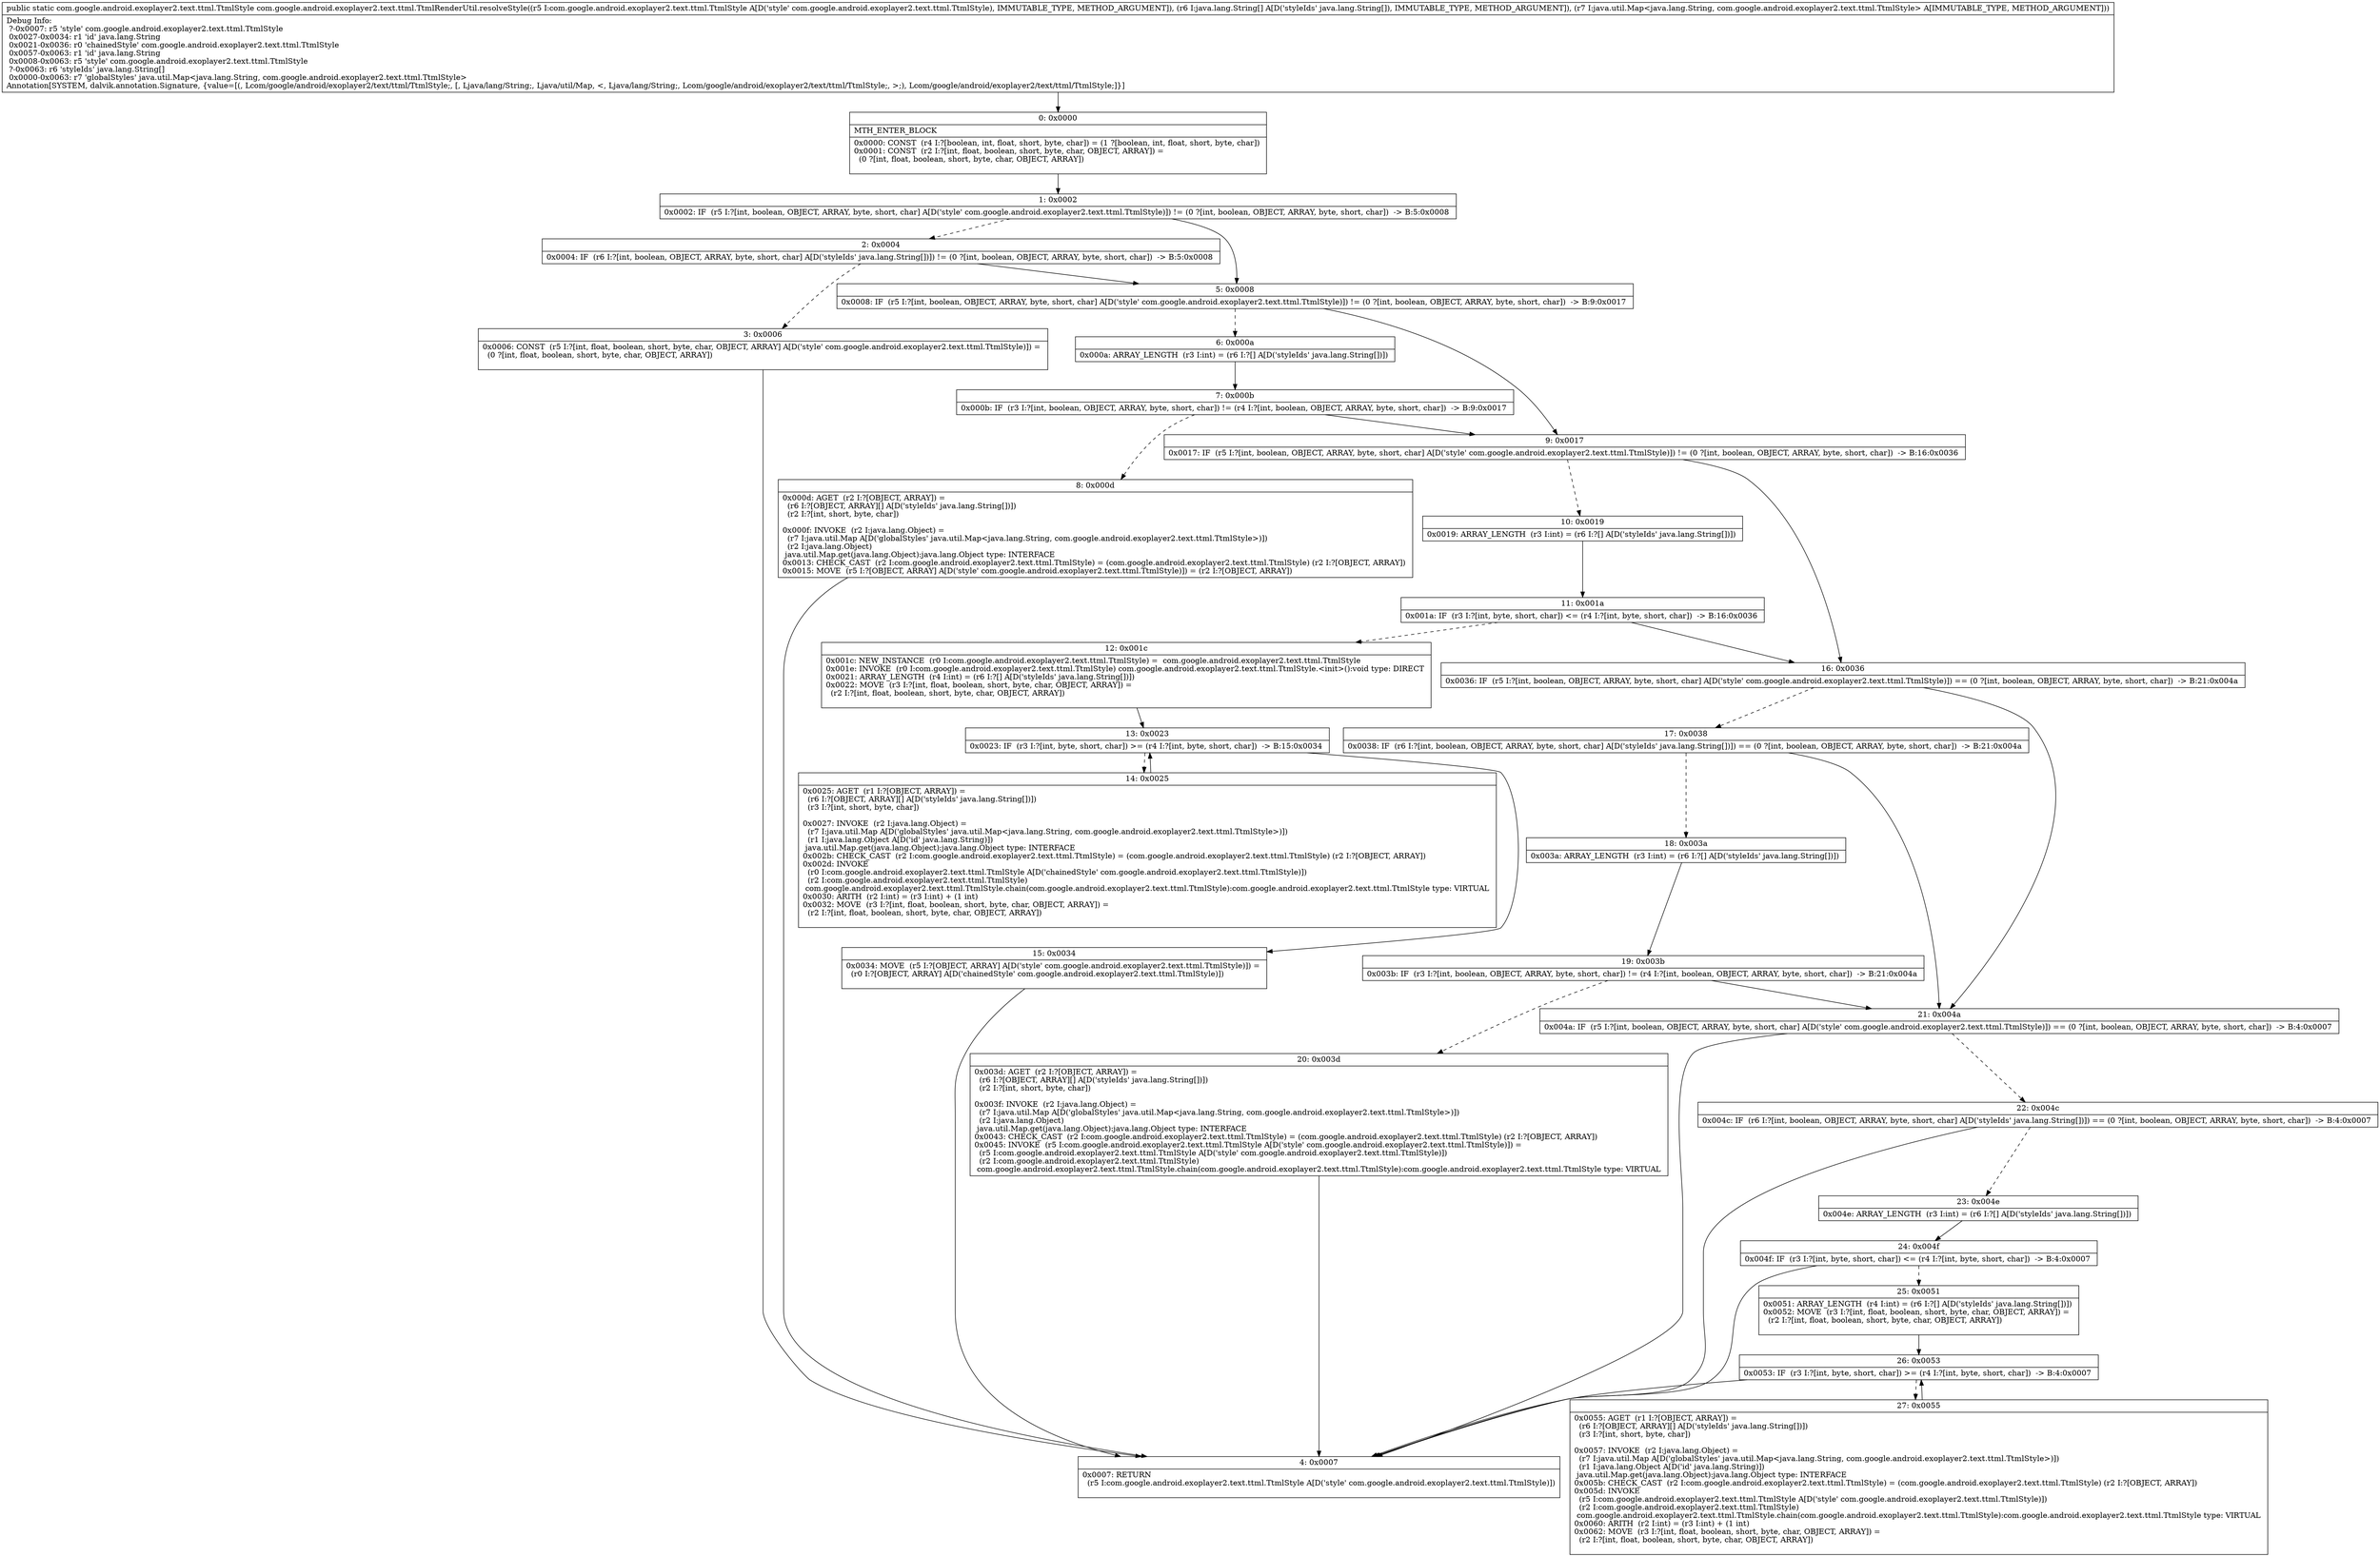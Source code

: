 digraph "CFG forcom.google.android.exoplayer2.text.ttml.TtmlRenderUtil.resolveStyle(Lcom\/google\/android\/exoplayer2\/text\/ttml\/TtmlStyle;[Ljava\/lang\/String;Ljava\/util\/Map;)Lcom\/google\/android\/exoplayer2\/text\/ttml\/TtmlStyle;" {
Node_0 [shape=record,label="{0\:\ 0x0000|MTH_ENTER_BLOCK\l|0x0000: CONST  (r4 I:?[boolean, int, float, short, byte, char]) = (1 ?[boolean, int, float, short, byte, char]) \l0x0001: CONST  (r2 I:?[int, float, boolean, short, byte, char, OBJECT, ARRAY]) = \l  (0 ?[int, float, boolean, short, byte, char, OBJECT, ARRAY])\l \l}"];
Node_1 [shape=record,label="{1\:\ 0x0002|0x0002: IF  (r5 I:?[int, boolean, OBJECT, ARRAY, byte, short, char] A[D('style' com.google.android.exoplayer2.text.ttml.TtmlStyle)]) != (0 ?[int, boolean, OBJECT, ARRAY, byte, short, char])  \-\> B:5:0x0008 \l}"];
Node_2 [shape=record,label="{2\:\ 0x0004|0x0004: IF  (r6 I:?[int, boolean, OBJECT, ARRAY, byte, short, char] A[D('styleIds' java.lang.String[])]) != (0 ?[int, boolean, OBJECT, ARRAY, byte, short, char])  \-\> B:5:0x0008 \l}"];
Node_3 [shape=record,label="{3\:\ 0x0006|0x0006: CONST  (r5 I:?[int, float, boolean, short, byte, char, OBJECT, ARRAY] A[D('style' com.google.android.exoplayer2.text.ttml.TtmlStyle)]) = \l  (0 ?[int, float, boolean, short, byte, char, OBJECT, ARRAY])\l \l}"];
Node_4 [shape=record,label="{4\:\ 0x0007|0x0007: RETURN  \l  (r5 I:com.google.android.exoplayer2.text.ttml.TtmlStyle A[D('style' com.google.android.exoplayer2.text.ttml.TtmlStyle)])\l \l}"];
Node_5 [shape=record,label="{5\:\ 0x0008|0x0008: IF  (r5 I:?[int, boolean, OBJECT, ARRAY, byte, short, char] A[D('style' com.google.android.exoplayer2.text.ttml.TtmlStyle)]) != (0 ?[int, boolean, OBJECT, ARRAY, byte, short, char])  \-\> B:9:0x0017 \l}"];
Node_6 [shape=record,label="{6\:\ 0x000a|0x000a: ARRAY_LENGTH  (r3 I:int) = (r6 I:?[] A[D('styleIds' java.lang.String[])]) \l}"];
Node_7 [shape=record,label="{7\:\ 0x000b|0x000b: IF  (r3 I:?[int, boolean, OBJECT, ARRAY, byte, short, char]) != (r4 I:?[int, boolean, OBJECT, ARRAY, byte, short, char])  \-\> B:9:0x0017 \l}"];
Node_8 [shape=record,label="{8\:\ 0x000d|0x000d: AGET  (r2 I:?[OBJECT, ARRAY]) = \l  (r6 I:?[OBJECT, ARRAY][] A[D('styleIds' java.lang.String[])])\l  (r2 I:?[int, short, byte, char])\l \l0x000f: INVOKE  (r2 I:java.lang.Object) = \l  (r7 I:java.util.Map A[D('globalStyles' java.util.Map\<java.lang.String, com.google.android.exoplayer2.text.ttml.TtmlStyle\>)])\l  (r2 I:java.lang.Object)\l java.util.Map.get(java.lang.Object):java.lang.Object type: INTERFACE \l0x0013: CHECK_CAST  (r2 I:com.google.android.exoplayer2.text.ttml.TtmlStyle) = (com.google.android.exoplayer2.text.ttml.TtmlStyle) (r2 I:?[OBJECT, ARRAY]) \l0x0015: MOVE  (r5 I:?[OBJECT, ARRAY] A[D('style' com.google.android.exoplayer2.text.ttml.TtmlStyle)]) = (r2 I:?[OBJECT, ARRAY]) \l}"];
Node_9 [shape=record,label="{9\:\ 0x0017|0x0017: IF  (r5 I:?[int, boolean, OBJECT, ARRAY, byte, short, char] A[D('style' com.google.android.exoplayer2.text.ttml.TtmlStyle)]) != (0 ?[int, boolean, OBJECT, ARRAY, byte, short, char])  \-\> B:16:0x0036 \l}"];
Node_10 [shape=record,label="{10\:\ 0x0019|0x0019: ARRAY_LENGTH  (r3 I:int) = (r6 I:?[] A[D('styleIds' java.lang.String[])]) \l}"];
Node_11 [shape=record,label="{11\:\ 0x001a|0x001a: IF  (r3 I:?[int, byte, short, char]) \<= (r4 I:?[int, byte, short, char])  \-\> B:16:0x0036 \l}"];
Node_12 [shape=record,label="{12\:\ 0x001c|0x001c: NEW_INSTANCE  (r0 I:com.google.android.exoplayer2.text.ttml.TtmlStyle) =  com.google.android.exoplayer2.text.ttml.TtmlStyle \l0x001e: INVOKE  (r0 I:com.google.android.exoplayer2.text.ttml.TtmlStyle) com.google.android.exoplayer2.text.ttml.TtmlStyle.\<init\>():void type: DIRECT \l0x0021: ARRAY_LENGTH  (r4 I:int) = (r6 I:?[] A[D('styleIds' java.lang.String[])]) \l0x0022: MOVE  (r3 I:?[int, float, boolean, short, byte, char, OBJECT, ARRAY]) = \l  (r2 I:?[int, float, boolean, short, byte, char, OBJECT, ARRAY])\l \l}"];
Node_13 [shape=record,label="{13\:\ 0x0023|0x0023: IF  (r3 I:?[int, byte, short, char]) \>= (r4 I:?[int, byte, short, char])  \-\> B:15:0x0034 \l}"];
Node_14 [shape=record,label="{14\:\ 0x0025|0x0025: AGET  (r1 I:?[OBJECT, ARRAY]) = \l  (r6 I:?[OBJECT, ARRAY][] A[D('styleIds' java.lang.String[])])\l  (r3 I:?[int, short, byte, char])\l \l0x0027: INVOKE  (r2 I:java.lang.Object) = \l  (r7 I:java.util.Map A[D('globalStyles' java.util.Map\<java.lang.String, com.google.android.exoplayer2.text.ttml.TtmlStyle\>)])\l  (r1 I:java.lang.Object A[D('id' java.lang.String)])\l java.util.Map.get(java.lang.Object):java.lang.Object type: INTERFACE \l0x002b: CHECK_CAST  (r2 I:com.google.android.exoplayer2.text.ttml.TtmlStyle) = (com.google.android.exoplayer2.text.ttml.TtmlStyle) (r2 I:?[OBJECT, ARRAY]) \l0x002d: INVOKE  \l  (r0 I:com.google.android.exoplayer2.text.ttml.TtmlStyle A[D('chainedStyle' com.google.android.exoplayer2.text.ttml.TtmlStyle)])\l  (r2 I:com.google.android.exoplayer2.text.ttml.TtmlStyle)\l com.google.android.exoplayer2.text.ttml.TtmlStyle.chain(com.google.android.exoplayer2.text.ttml.TtmlStyle):com.google.android.exoplayer2.text.ttml.TtmlStyle type: VIRTUAL \l0x0030: ARITH  (r2 I:int) = (r3 I:int) + (1 int) \l0x0032: MOVE  (r3 I:?[int, float, boolean, short, byte, char, OBJECT, ARRAY]) = \l  (r2 I:?[int, float, boolean, short, byte, char, OBJECT, ARRAY])\l \l}"];
Node_15 [shape=record,label="{15\:\ 0x0034|0x0034: MOVE  (r5 I:?[OBJECT, ARRAY] A[D('style' com.google.android.exoplayer2.text.ttml.TtmlStyle)]) = \l  (r0 I:?[OBJECT, ARRAY] A[D('chainedStyle' com.google.android.exoplayer2.text.ttml.TtmlStyle)])\l \l}"];
Node_16 [shape=record,label="{16\:\ 0x0036|0x0036: IF  (r5 I:?[int, boolean, OBJECT, ARRAY, byte, short, char] A[D('style' com.google.android.exoplayer2.text.ttml.TtmlStyle)]) == (0 ?[int, boolean, OBJECT, ARRAY, byte, short, char])  \-\> B:21:0x004a \l}"];
Node_17 [shape=record,label="{17\:\ 0x0038|0x0038: IF  (r6 I:?[int, boolean, OBJECT, ARRAY, byte, short, char] A[D('styleIds' java.lang.String[])]) == (0 ?[int, boolean, OBJECT, ARRAY, byte, short, char])  \-\> B:21:0x004a \l}"];
Node_18 [shape=record,label="{18\:\ 0x003a|0x003a: ARRAY_LENGTH  (r3 I:int) = (r6 I:?[] A[D('styleIds' java.lang.String[])]) \l}"];
Node_19 [shape=record,label="{19\:\ 0x003b|0x003b: IF  (r3 I:?[int, boolean, OBJECT, ARRAY, byte, short, char]) != (r4 I:?[int, boolean, OBJECT, ARRAY, byte, short, char])  \-\> B:21:0x004a \l}"];
Node_20 [shape=record,label="{20\:\ 0x003d|0x003d: AGET  (r2 I:?[OBJECT, ARRAY]) = \l  (r6 I:?[OBJECT, ARRAY][] A[D('styleIds' java.lang.String[])])\l  (r2 I:?[int, short, byte, char])\l \l0x003f: INVOKE  (r2 I:java.lang.Object) = \l  (r7 I:java.util.Map A[D('globalStyles' java.util.Map\<java.lang.String, com.google.android.exoplayer2.text.ttml.TtmlStyle\>)])\l  (r2 I:java.lang.Object)\l java.util.Map.get(java.lang.Object):java.lang.Object type: INTERFACE \l0x0043: CHECK_CAST  (r2 I:com.google.android.exoplayer2.text.ttml.TtmlStyle) = (com.google.android.exoplayer2.text.ttml.TtmlStyle) (r2 I:?[OBJECT, ARRAY]) \l0x0045: INVOKE  (r5 I:com.google.android.exoplayer2.text.ttml.TtmlStyle A[D('style' com.google.android.exoplayer2.text.ttml.TtmlStyle)]) = \l  (r5 I:com.google.android.exoplayer2.text.ttml.TtmlStyle A[D('style' com.google.android.exoplayer2.text.ttml.TtmlStyle)])\l  (r2 I:com.google.android.exoplayer2.text.ttml.TtmlStyle)\l com.google.android.exoplayer2.text.ttml.TtmlStyle.chain(com.google.android.exoplayer2.text.ttml.TtmlStyle):com.google.android.exoplayer2.text.ttml.TtmlStyle type: VIRTUAL \l}"];
Node_21 [shape=record,label="{21\:\ 0x004a|0x004a: IF  (r5 I:?[int, boolean, OBJECT, ARRAY, byte, short, char] A[D('style' com.google.android.exoplayer2.text.ttml.TtmlStyle)]) == (0 ?[int, boolean, OBJECT, ARRAY, byte, short, char])  \-\> B:4:0x0007 \l}"];
Node_22 [shape=record,label="{22\:\ 0x004c|0x004c: IF  (r6 I:?[int, boolean, OBJECT, ARRAY, byte, short, char] A[D('styleIds' java.lang.String[])]) == (0 ?[int, boolean, OBJECT, ARRAY, byte, short, char])  \-\> B:4:0x0007 \l}"];
Node_23 [shape=record,label="{23\:\ 0x004e|0x004e: ARRAY_LENGTH  (r3 I:int) = (r6 I:?[] A[D('styleIds' java.lang.String[])]) \l}"];
Node_24 [shape=record,label="{24\:\ 0x004f|0x004f: IF  (r3 I:?[int, byte, short, char]) \<= (r4 I:?[int, byte, short, char])  \-\> B:4:0x0007 \l}"];
Node_25 [shape=record,label="{25\:\ 0x0051|0x0051: ARRAY_LENGTH  (r4 I:int) = (r6 I:?[] A[D('styleIds' java.lang.String[])]) \l0x0052: MOVE  (r3 I:?[int, float, boolean, short, byte, char, OBJECT, ARRAY]) = \l  (r2 I:?[int, float, boolean, short, byte, char, OBJECT, ARRAY])\l \l}"];
Node_26 [shape=record,label="{26\:\ 0x0053|0x0053: IF  (r3 I:?[int, byte, short, char]) \>= (r4 I:?[int, byte, short, char])  \-\> B:4:0x0007 \l}"];
Node_27 [shape=record,label="{27\:\ 0x0055|0x0055: AGET  (r1 I:?[OBJECT, ARRAY]) = \l  (r6 I:?[OBJECT, ARRAY][] A[D('styleIds' java.lang.String[])])\l  (r3 I:?[int, short, byte, char])\l \l0x0057: INVOKE  (r2 I:java.lang.Object) = \l  (r7 I:java.util.Map A[D('globalStyles' java.util.Map\<java.lang.String, com.google.android.exoplayer2.text.ttml.TtmlStyle\>)])\l  (r1 I:java.lang.Object A[D('id' java.lang.String)])\l java.util.Map.get(java.lang.Object):java.lang.Object type: INTERFACE \l0x005b: CHECK_CAST  (r2 I:com.google.android.exoplayer2.text.ttml.TtmlStyle) = (com.google.android.exoplayer2.text.ttml.TtmlStyle) (r2 I:?[OBJECT, ARRAY]) \l0x005d: INVOKE  \l  (r5 I:com.google.android.exoplayer2.text.ttml.TtmlStyle A[D('style' com.google.android.exoplayer2.text.ttml.TtmlStyle)])\l  (r2 I:com.google.android.exoplayer2.text.ttml.TtmlStyle)\l com.google.android.exoplayer2.text.ttml.TtmlStyle.chain(com.google.android.exoplayer2.text.ttml.TtmlStyle):com.google.android.exoplayer2.text.ttml.TtmlStyle type: VIRTUAL \l0x0060: ARITH  (r2 I:int) = (r3 I:int) + (1 int) \l0x0062: MOVE  (r3 I:?[int, float, boolean, short, byte, char, OBJECT, ARRAY]) = \l  (r2 I:?[int, float, boolean, short, byte, char, OBJECT, ARRAY])\l \l}"];
MethodNode[shape=record,label="{public static com.google.android.exoplayer2.text.ttml.TtmlStyle com.google.android.exoplayer2.text.ttml.TtmlRenderUtil.resolveStyle((r5 I:com.google.android.exoplayer2.text.ttml.TtmlStyle A[D('style' com.google.android.exoplayer2.text.ttml.TtmlStyle), IMMUTABLE_TYPE, METHOD_ARGUMENT]), (r6 I:java.lang.String[] A[D('styleIds' java.lang.String[]), IMMUTABLE_TYPE, METHOD_ARGUMENT]), (r7 I:java.util.Map\<java.lang.String, com.google.android.exoplayer2.text.ttml.TtmlStyle\> A[IMMUTABLE_TYPE, METHOD_ARGUMENT]))  | Debug Info:\l  ?\-0x0007: r5 'style' com.google.android.exoplayer2.text.ttml.TtmlStyle\l  0x0027\-0x0034: r1 'id' java.lang.String\l  0x0021\-0x0036: r0 'chainedStyle' com.google.android.exoplayer2.text.ttml.TtmlStyle\l  0x0057\-0x0063: r1 'id' java.lang.String\l  0x0008\-0x0063: r5 'style' com.google.android.exoplayer2.text.ttml.TtmlStyle\l  ?\-0x0063: r6 'styleIds' java.lang.String[]\l  0x0000\-0x0063: r7 'globalStyles' java.util.Map\<java.lang.String, com.google.android.exoplayer2.text.ttml.TtmlStyle\>\lAnnotation[SYSTEM, dalvik.annotation.Signature, \{value=[(, Lcom\/google\/android\/exoplayer2\/text\/ttml\/TtmlStyle;, [, Ljava\/lang\/String;, Ljava\/util\/Map, \<, Ljava\/lang\/String;, Lcom\/google\/android\/exoplayer2\/text\/ttml\/TtmlStyle;, \>;), Lcom\/google\/android\/exoplayer2\/text\/ttml\/TtmlStyle;]\}]\l}"];
MethodNode -> Node_0;
Node_0 -> Node_1;
Node_1 -> Node_2[style=dashed];
Node_1 -> Node_5;
Node_2 -> Node_3[style=dashed];
Node_2 -> Node_5;
Node_3 -> Node_4;
Node_5 -> Node_6[style=dashed];
Node_5 -> Node_9;
Node_6 -> Node_7;
Node_7 -> Node_8[style=dashed];
Node_7 -> Node_9;
Node_8 -> Node_4;
Node_9 -> Node_10[style=dashed];
Node_9 -> Node_16;
Node_10 -> Node_11;
Node_11 -> Node_12[style=dashed];
Node_11 -> Node_16;
Node_12 -> Node_13;
Node_13 -> Node_14[style=dashed];
Node_13 -> Node_15;
Node_14 -> Node_13;
Node_15 -> Node_4;
Node_16 -> Node_17[style=dashed];
Node_16 -> Node_21;
Node_17 -> Node_18[style=dashed];
Node_17 -> Node_21;
Node_18 -> Node_19;
Node_19 -> Node_20[style=dashed];
Node_19 -> Node_21;
Node_20 -> Node_4;
Node_21 -> Node_4;
Node_21 -> Node_22[style=dashed];
Node_22 -> Node_4;
Node_22 -> Node_23[style=dashed];
Node_23 -> Node_24;
Node_24 -> Node_4;
Node_24 -> Node_25[style=dashed];
Node_25 -> Node_26;
Node_26 -> Node_4;
Node_26 -> Node_27[style=dashed];
Node_27 -> Node_26;
}

